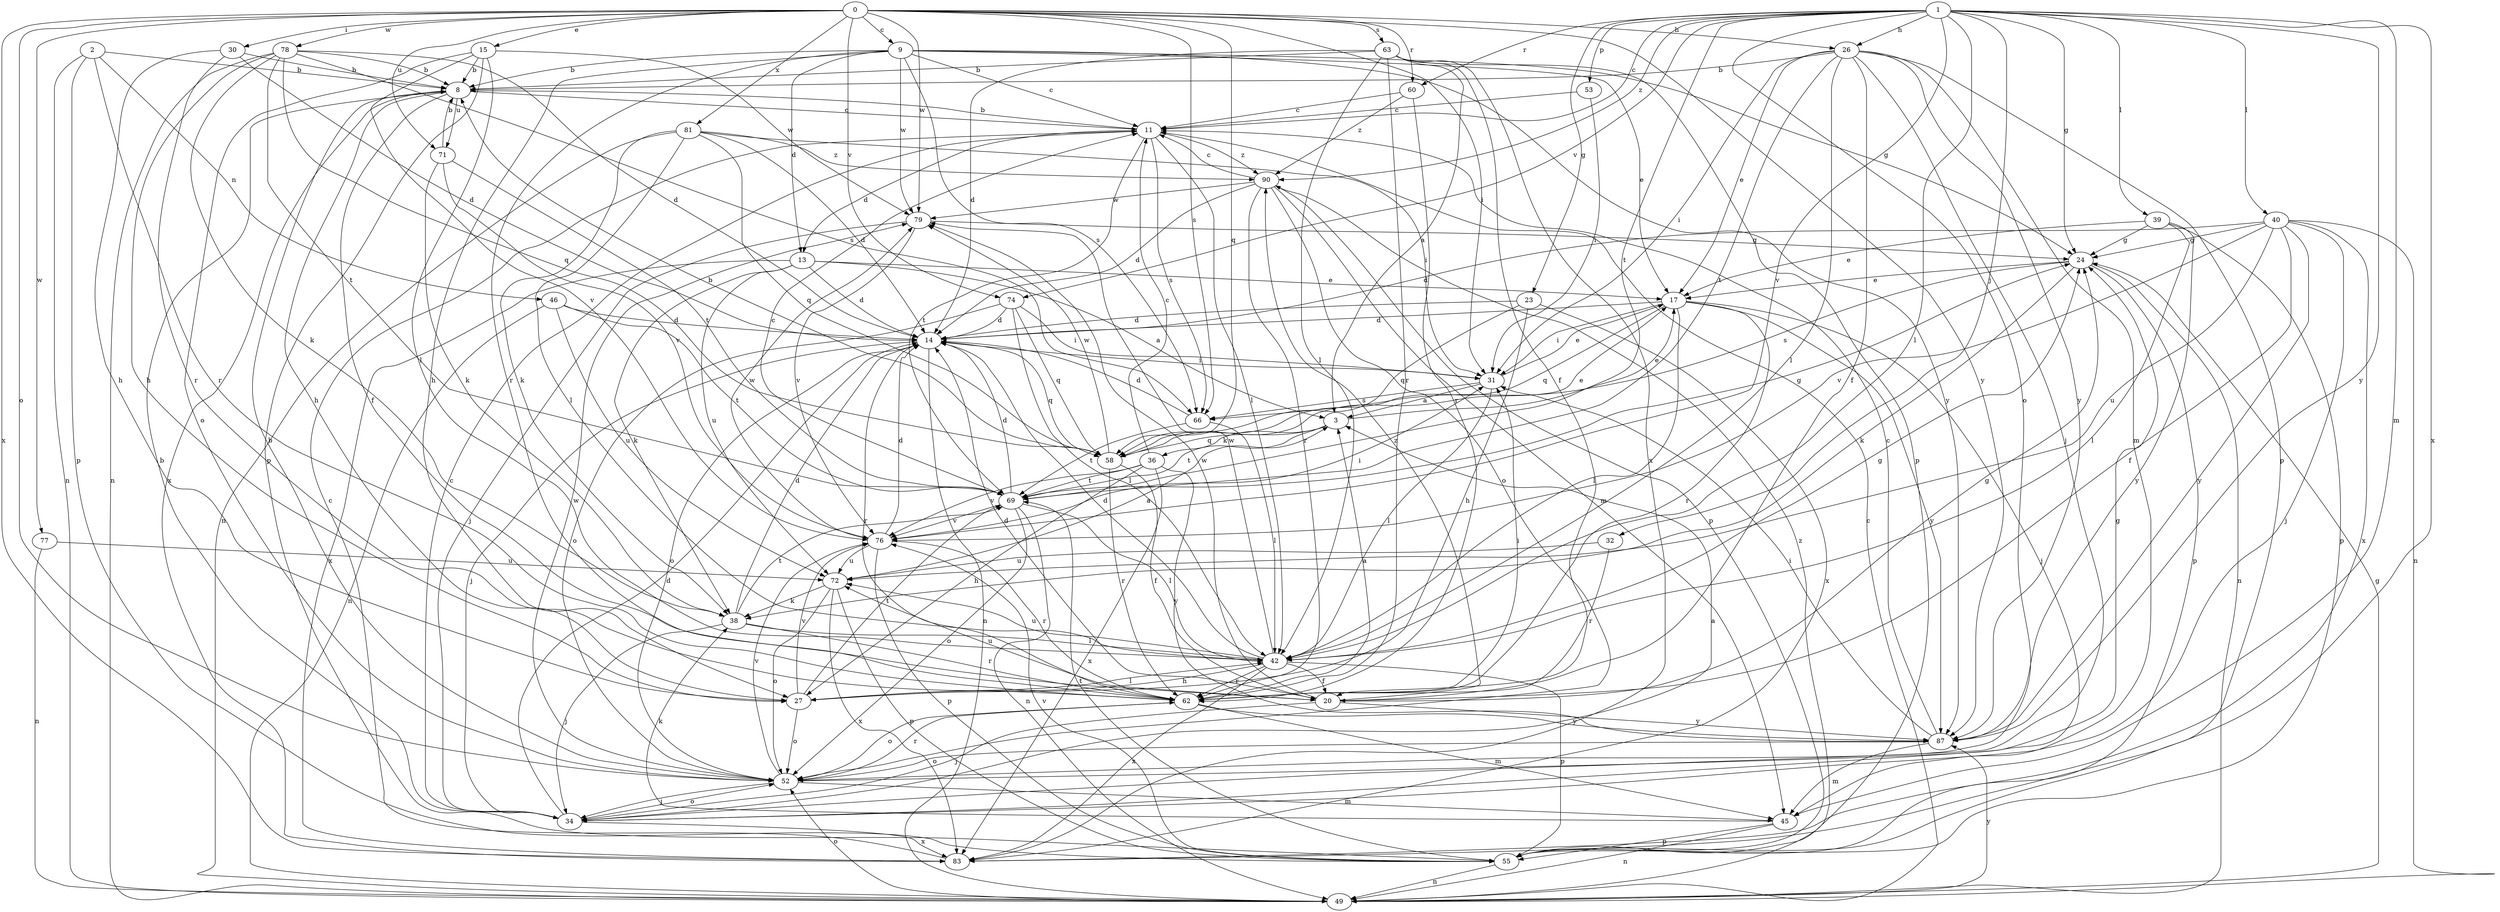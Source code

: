strict digraph  {
0;
1;
2;
3;
8;
9;
11;
13;
14;
15;
17;
20;
23;
24;
26;
27;
30;
31;
32;
34;
36;
38;
39;
40;
42;
45;
46;
49;
52;
53;
55;
58;
60;
62;
63;
66;
69;
71;
72;
74;
76;
77;
78;
79;
81;
83;
87;
90;
0 -> 9  [label=c];
0 -> 15  [label=e];
0 -> 26  [label=h];
0 -> 30  [label=i];
0 -> 31  [label=i];
0 -> 52  [label=o];
0 -> 58  [label=q];
0 -> 60  [label=r];
0 -> 63  [label=s];
0 -> 66  [label=s];
0 -> 71  [label=u];
0 -> 74  [label=v];
0 -> 77  [label=w];
0 -> 78  [label=w];
0 -> 79  [label=w];
0 -> 81  [label=x];
0 -> 83  [label=x];
0 -> 87  [label=y];
1 -> 11  [label=c];
1 -> 23  [label=g];
1 -> 24  [label=g];
1 -> 26  [label=h];
1 -> 32  [label=j];
1 -> 39  [label=l];
1 -> 40  [label=l];
1 -> 42  [label=l];
1 -> 45  [label=m];
1 -> 52  [label=o];
1 -> 53  [label=p];
1 -> 60  [label=r];
1 -> 69  [label=t];
1 -> 74  [label=v];
1 -> 76  [label=v];
1 -> 83  [label=x];
1 -> 87  [label=y];
1 -> 90  [label=z];
2 -> 8  [label=b];
2 -> 46  [label=n];
2 -> 49  [label=n];
2 -> 55  [label=p];
2 -> 62  [label=r];
3 -> 17  [label=e];
3 -> 36  [label=k];
3 -> 58  [label=q];
3 -> 69  [label=t];
8 -> 11  [label=c];
8 -> 20  [label=f];
8 -> 27  [label=h];
8 -> 71  [label=u];
8 -> 83  [label=x];
9 -> 8  [label=b];
9 -> 11  [label=c];
9 -> 13  [label=d];
9 -> 17  [label=e];
9 -> 24  [label=g];
9 -> 27  [label=h];
9 -> 62  [label=r];
9 -> 66  [label=s];
9 -> 79  [label=w];
9 -> 87  [label=y];
11 -> 8  [label=b];
11 -> 13  [label=d];
11 -> 42  [label=l];
11 -> 66  [label=s];
11 -> 69  [label=t];
11 -> 90  [label=z];
13 -> 3  [label=a];
13 -> 14  [label=d];
13 -> 17  [label=e];
13 -> 38  [label=k];
13 -> 72  [label=u];
13 -> 83  [label=x];
14 -> 31  [label=i];
14 -> 34  [label=j];
14 -> 49  [label=n];
14 -> 52  [label=o];
14 -> 58  [label=q];
14 -> 62  [label=r];
15 -> 8  [label=b];
15 -> 42  [label=l];
15 -> 52  [label=o];
15 -> 55  [label=p];
15 -> 76  [label=v];
15 -> 79  [label=w];
17 -> 14  [label=d];
17 -> 31  [label=i];
17 -> 34  [label=j];
17 -> 42  [label=l];
17 -> 58  [label=q];
17 -> 62  [label=r];
17 -> 87  [label=y];
20 -> 14  [label=d];
20 -> 24  [label=g];
20 -> 34  [label=j];
20 -> 72  [label=u];
20 -> 79  [label=w];
20 -> 87  [label=y];
20 -> 90  [label=z];
23 -> 14  [label=d];
23 -> 27  [label=h];
23 -> 58  [label=q];
23 -> 83  [label=x];
24 -> 17  [label=e];
24 -> 38  [label=k];
24 -> 49  [label=n];
24 -> 55  [label=p];
24 -> 66  [label=s];
26 -> 8  [label=b];
26 -> 17  [label=e];
26 -> 20  [label=f];
26 -> 31  [label=i];
26 -> 34  [label=j];
26 -> 42  [label=l];
26 -> 45  [label=m];
26 -> 55  [label=p];
26 -> 69  [label=t];
26 -> 87  [label=y];
27 -> 42  [label=l];
27 -> 52  [label=o];
27 -> 69  [label=t];
27 -> 76  [label=v];
30 -> 8  [label=b];
30 -> 14  [label=d];
30 -> 27  [label=h];
30 -> 62  [label=r];
31 -> 3  [label=a];
31 -> 17  [label=e];
31 -> 42  [label=l];
31 -> 66  [label=s];
32 -> 62  [label=r];
32 -> 72  [label=u];
34 -> 3  [label=a];
34 -> 8  [label=b];
34 -> 11  [label=c];
34 -> 14  [label=d];
34 -> 52  [label=o];
34 -> 83  [label=x];
36 -> 11  [label=c];
36 -> 27  [label=h];
36 -> 69  [label=t];
36 -> 76  [label=v];
36 -> 83  [label=x];
36 -> 87  [label=y];
38 -> 14  [label=d];
38 -> 34  [label=j];
38 -> 42  [label=l];
38 -> 62  [label=r];
38 -> 69  [label=t];
39 -> 17  [label=e];
39 -> 24  [label=g];
39 -> 42  [label=l];
39 -> 55  [label=p];
39 -> 87  [label=y];
40 -> 14  [label=d];
40 -> 20  [label=f];
40 -> 24  [label=g];
40 -> 34  [label=j];
40 -> 49  [label=n];
40 -> 72  [label=u];
40 -> 76  [label=v];
40 -> 83  [label=x];
40 -> 87  [label=y];
42 -> 14  [label=d];
42 -> 20  [label=f];
42 -> 24  [label=g];
42 -> 27  [label=h];
42 -> 55  [label=p];
42 -> 62  [label=r];
42 -> 72  [label=u];
42 -> 79  [label=w];
42 -> 83  [label=x];
45 -> 38  [label=k];
45 -> 49  [label=n];
45 -> 55  [label=p];
46 -> 14  [label=d];
46 -> 49  [label=n];
46 -> 69  [label=t];
46 -> 72  [label=u];
49 -> 11  [label=c];
49 -> 24  [label=g];
49 -> 52  [label=o];
49 -> 87  [label=y];
49 -> 90  [label=z];
52 -> 8  [label=b];
52 -> 24  [label=g];
52 -> 34  [label=j];
52 -> 45  [label=m];
52 -> 62  [label=r];
52 -> 76  [label=v];
52 -> 79  [label=w];
53 -> 11  [label=c];
53 -> 31  [label=i];
55 -> 49  [label=n];
55 -> 69  [label=t];
55 -> 76  [label=v];
58 -> 8  [label=b];
58 -> 17  [label=e];
58 -> 20  [label=f];
58 -> 62  [label=r];
58 -> 79  [label=w];
60 -> 11  [label=c];
60 -> 62  [label=r];
60 -> 90  [label=z];
62 -> 3  [label=a];
62 -> 31  [label=i];
62 -> 45  [label=m];
62 -> 52  [label=o];
62 -> 87  [label=y];
63 -> 3  [label=a];
63 -> 8  [label=b];
63 -> 14  [label=d];
63 -> 20  [label=f];
63 -> 42  [label=l];
63 -> 55  [label=p];
63 -> 62  [label=r];
63 -> 83  [label=x];
66 -> 14  [label=d];
66 -> 42  [label=l];
66 -> 69  [label=t];
69 -> 11  [label=c];
69 -> 14  [label=d];
69 -> 24  [label=g];
69 -> 42  [label=l];
69 -> 49  [label=n];
69 -> 52  [label=o];
69 -> 76  [label=v];
71 -> 8  [label=b];
71 -> 38  [label=k];
71 -> 69  [label=t];
71 -> 76  [label=v];
72 -> 3  [label=a];
72 -> 38  [label=k];
72 -> 52  [label=o];
72 -> 55  [label=p];
72 -> 83  [label=x];
74 -> 14  [label=d];
74 -> 31  [label=i];
74 -> 42  [label=l];
74 -> 52  [label=o];
74 -> 58  [label=q];
76 -> 14  [label=d];
76 -> 31  [label=i];
76 -> 55  [label=p];
76 -> 62  [label=r];
76 -> 72  [label=u];
76 -> 79  [label=w];
77 -> 49  [label=n];
77 -> 72  [label=u];
78 -> 8  [label=b];
78 -> 14  [label=d];
78 -> 27  [label=h];
78 -> 38  [label=k];
78 -> 49  [label=n];
78 -> 58  [label=q];
78 -> 66  [label=s];
78 -> 69  [label=t];
79 -> 24  [label=g];
79 -> 34  [label=j];
79 -> 76  [label=v];
81 -> 14  [label=d];
81 -> 31  [label=i];
81 -> 38  [label=k];
81 -> 42  [label=l];
81 -> 49  [label=n];
81 -> 58  [label=q];
81 -> 90  [label=z];
83 -> 11  [label=c];
87 -> 11  [label=c];
87 -> 31  [label=i];
87 -> 45  [label=m];
87 -> 52  [label=o];
90 -> 11  [label=c];
90 -> 14  [label=d];
90 -> 45  [label=m];
90 -> 52  [label=o];
90 -> 55  [label=p];
90 -> 62  [label=r];
90 -> 79  [label=w];
}
